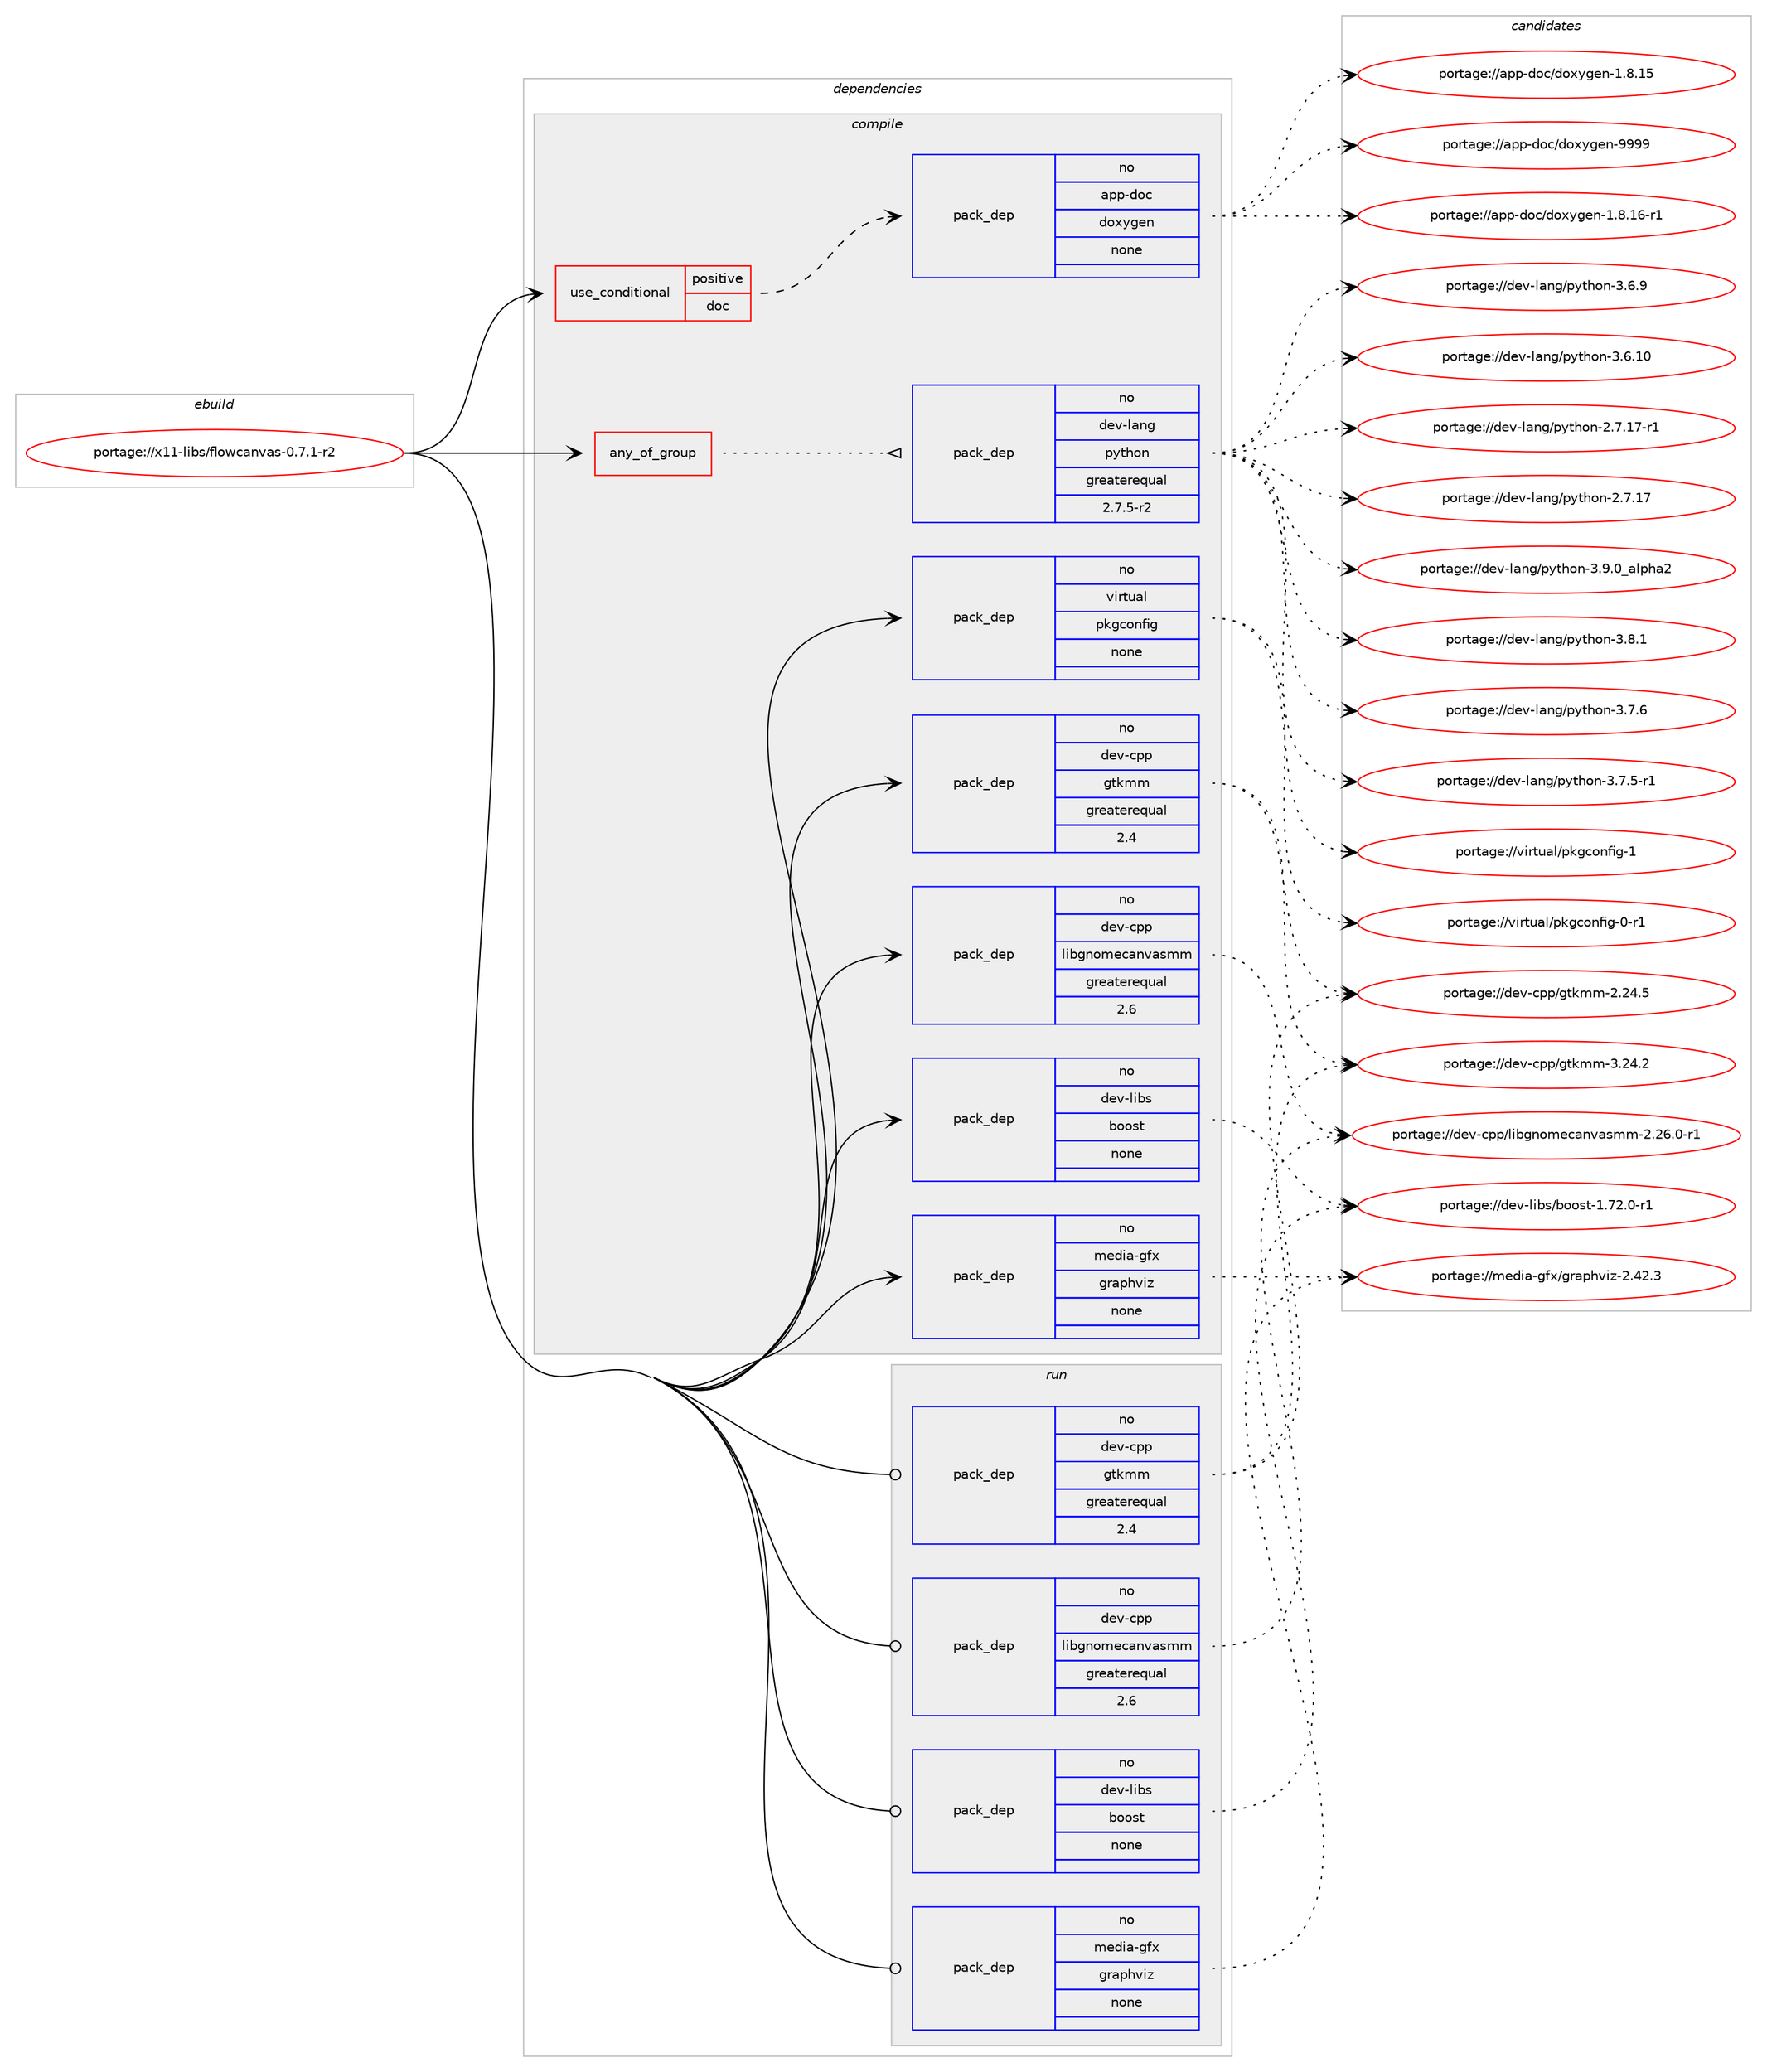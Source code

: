 digraph prolog {

# *************
# Graph options
# *************

newrank=true;
concentrate=true;
compound=true;
graph [rankdir=LR,fontname=Helvetica,fontsize=10,ranksep=1.5];#, ranksep=2.5, nodesep=0.2];
edge  [arrowhead=vee];
node  [fontname=Helvetica,fontsize=10];

# **********
# The ebuild
# **********

subgraph cluster_leftcol {
color=gray;
rank=same;
label=<<i>ebuild</i>>;
id [label="portage://x11-libs/flowcanvas-0.7.1-r2", color=red, width=4, href="../x11-libs/flowcanvas-0.7.1-r2.svg"];
}

# ****************
# The dependencies
# ****************

subgraph cluster_midcol {
color=gray;
label=<<i>dependencies</i>>;
subgraph cluster_compile {
fillcolor="#eeeeee";
style=filled;
label=<<i>compile</i>>;
subgraph any335 {
dependency19442 [label=<<TABLE BORDER="0" CELLBORDER="1" CELLSPACING="0" CELLPADDING="4"><TR><TD CELLPADDING="10">any_of_group</TD></TR></TABLE>>, shape=none, color=red];subgraph pack16403 {
dependency19443 [label=<<TABLE BORDER="0" CELLBORDER="1" CELLSPACING="0" CELLPADDING="4" WIDTH="220"><TR><TD ROWSPAN="6" CELLPADDING="30">pack_dep</TD></TR><TR><TD WIDTH="110">no</TD></TR><TR><TD>dev-lang</TD></TR><TR><TD>python</TD></TR><TR><TD>greaterequal</TD></TR><TR><TD>2.7.5-r2</TD></TR></TABLE>>, shape=none, color=blue];
}
dependency19442:e -> dependency19443:w [weight=20,style="dotted",arrowhead="oinv"];
}
id:e -> dependency19442:w [weight=20,style="solid",arrowhead="vee"];
subgraph cond2689 {
dependency19444 [label=<<TABLE BORDER="0" CELLBORDER="1" CELLSPACING="0" CELLPADDING="4"><TR><TD ROWSPAN="3" CELLPADDING="10">use_conditional</TD></TR><TR><TD>positive</TD></TR><TR><TD>doc</TD></TR></TABLE>>, shape=none, color=red];
subgraph pack16404 {
dependency19445 [label=<<TABLE BORDER="0" CELLBORDER="1" CELLSPACING="0" CELLPADDING="4" WIDTH="220"><TR><TD ROWSPAN="6" CELLPADDING="30">pack_dep</TD></TR><TR><TD WIDTH="110">no</TD></TR><TR><TD>app-doc</TD></TR><TR><TD>doxygen</TD></TR><TR><TD>none</TD></TR><TR><TD></TD></TR></TABLE>>, shape=none, color=blue];
}
dependency19444:e -> dependency19445:w [weight=20,style="dashed",arrowhead="vee"];
}
id:e -> dependency19444:w [weight=20,style="solid",arrowhead="vee"];
subgraph pack16405 {
dependency19446 [label=<<TABLE BORDER="0" CELLBORDER="1" CELLSPACING="0" CELLPADDING="4" WIDTH="220"><TR><TD ROWSPAN="6" CELLPADDING="30">pack_dep</TD></TR><TR><TD WIDTH="110">no</TD></TR><TR><TD>dev-cpp</TD></TR><TR><TD>gtkmm</TD></TR><TR><TD>greaterequal</TD></TR><TR><TD>2.4</TD></TR></TABLE>>, shape=none, color=blue];
}
id:e -> dependency19446:w [weight=20,style="solid",arrowhead="vee"];
subgraph pack16406 {
dependency19447 [label=<<TABLE BORDER="0" CELLBORDER="1" CELLSPACING="0" CELLPADDING="4" WIDTH="220"><TR><TD ROWSPAN="6" CELLPADDING="30">pack_dep</TD></TR><TR><TD WIDTH="110">no</TD></TR><TR><TD>dev-cpp</TD></TR><TR><TD>libgnomecanvasmm</TD></TR><TR><TD>greaterequal</TD></TR><TR><TD>2.6</TD></TR></TABLE>>, shape=none, color=blue];
}
id:e -> dependency19447:w [weight=20,style="solid",arrowhead="vee"];
subgraph pack16407 {
dependency19448 [label=<<TABLE BORDER="0" CELLBORDER="1" CELLSPACING="0" CELLPADDING="4" WIDTH="220"><TR><TD ROWSPAN="6" CELLPADDING="30">pack_dep</TD></TR><TR><TD WIDTH="110">no</TD></TR><TR><TD>dev-libs</TD></TR><TR><TD>boost</TD></TR><TR><TD>none</TD></TR><TR><TD></TD></TR></TABLE>>, shape=none, color=blue];
}
id:e -> dependency19448:w [weight=20,style="solid",arrowhead="vee"];
subgraph pack16408 {
dependency19449 [label=<<TABLE BORDER="0" CELLBORDER="1" CELLSPACING="0" CELLPADDING="4" WIDTH="220"><TR><TD ROWSPAN="6" CELLPADDING="30">pack_dep</TD></TR><TR><TD WIDTH="110">no</TD></TR><TR><TD>media-gfx</TD></TR><TR><TD>graphviz</TD></TR><TR><TD>none</TD></TR><TR><TD></TD></TR></TABLE>>, shape=none, color=blue];
}
id:e -> dependency19449:w [weight=20,style="solid",arrowhead="vee"];
subgraph pack16409 {
dependency19450 [label=<<TABLE BORDER="0" CELLBORDER="1" CELLSPACING="0" CELLPADDING="4" WIDTH="220"><TR><TD ROWSPAN="6" CELLPADDING="30">pack_dep</TD></TR><TR><TD WIDTH="110">no</TD></TR><TR><TD>virtual</TD></TR><TR><TD>pkgconfig</TD></TR><TR><TD>none</TD></TR><TR><TD></TD></TR></TABLE>>, shape=none, color=blue];
}
id:e -> dependency19450:w [weight=20,style="solid",arrowhead="vee"];
}
subgraph cluster_compileandrun {
fillcolor="#eeeeee";
style=filled;
label=<<i>compile and run</i>>;
}
subgraph cluster_run {
fillcolor="#eeeeee";
style=filled;
label=<<i>run</i>>;
subgraph pack16410 {
dependency19451 [label=<<TABLE BORDER="0" CELLBORDER="1" CELLSPACING="0" CELLPADDING="4" WIDTH="220"><TR><TD ROWSPAN="6" CELLPADDING="30">pack_dep</TD></TR><TR><TD WIDTH="110">no</TD></TR><TR><TD>dev-cpp</TD></TR><TR><TD>gtkmm</TD></TR><TR><TD>greaterequal</TD></TR><TR><TD>2.4</TD></TR></TABLE>>, shape=none, color=blue];
}
id:e -> dependency19451:w [weight=20,style="solid",arrowhead="odot"];
subgraph pack16411 {
dependency19452 [label=<<TABLE BORDER="0" CELLBORDER="1" CELLSPACING="0" CELLPADDING="4" WIDTH="220"><TR><TD ROWSPAN="6" CELLPADDING="30">pack_dep</TD></TR><TR><TD WIDTH="110">no</TD></TR><TR><TD>dev-cpp</TD></TR><TR><TD>libgnomecanvasmm</TD></TR><TR><TD>greaterequal</TD></TR><TR><TD>2.6</TD></TR></TABLE>>, shape=none, color=blue];
}
id:e -> dependency19452:w [weight=20,style="solid",arrowhead="odot"];
subgraph pack16412 {
dependency19453 [label=<<TABLE BORDER="0" CELLBORDER="1" CELLSPACING="0" CELLPADDING="4" WIDTH="220"><TR><TD ROWSPAN="6" CELLPADDING="30">pack_dep</TD></TR><TR><TD WIDTH="110">no</TD></TR><TR><TD>dev-libs</TD></TR><TR><TD>boost</TD></TR><TR><TD>none</TD></TR><TR><TD></TD></TR></TABLE>>, shape=none, color=blue];
}
id:e -> dependency19453:w [weight=20,style="solid",arrowhead="odot"];
subgraph pack16413 {
dependency19454 [label=<<TABLE BORDER="0" CELLBORDER="1" CELLSPACING="0" CELLPADDING="4" WIDTH="220"><TR><TD ROWSPAN="6" CELLPADDING="30">pack_dep</TD></TR><TR><TD WIDTH="110">no</TD></TR><TR><TD>media-gfx</TD></TR><TR><TD>graphviz</TD></TR><TR><TD>none</TD></TR><TR><TD></TD></TR></TABLE>>, shape=none, color=blue];
}
id:e -> dependency19454:w [weight=20,style="solid",arrowhead="odot"];
}
}

# **************
# The candidates
# **************

subgraph cluster_choices {
rank=same;
color=gray;
label=<<i>candidates</i>>;

subgraph choice16403 {
color=black;
nodesep=1;
choice10010111845108971101034711212111610411111045514657464895971081121049750 [label="portage://dev-lang/python-3.9.0_alpha2", color=red, width=4,href="../dev-lang/python-3.9.0_alpha2.svg"];
choice100101118451089711010347112121116104111110455146564649 [label="portage://dev-lang/python-3.8.1", color=red, width=4,href="../dev-lang/python-3.8.1.svg"];
choice100101118451089711010347112121116104111110455146554654 [label="portage://dev-lang/python-3.7.6", color=red, width=4,href="../dev-lang/python-3.7.6.svg"];
choice1001011184510897110103471121211161041111104551465546534511449 [label="portage://dev-lang/python-3.7.5-r1", color=red, width=4,href="../dev-lang/python-3.7.5-r1.svg"];
choice100101118451089711010347112121116104111110455146544657 [label="portage://dev-lang/python-3.6.9", color=red, width=4,href="../dev-lang/python-3.6.9.svg"];
choice10010111845108971101034711212111610411111045514654464948 [label="portage://dev-lang/python-3.6.10", color=red, width=4,href="../dev-lang/python-3.6.10.svg"];
choice100101118451089711010347112121116104111110455046554649554511449 [label="portage://dev-lang/python-2.7.17-r1", color=red, width=4,href="../dev-lang/python-2.7.17-r1.svg"];
choice10010111845108971101034711212111610411111045504655464955 [label="portage://dev-lang/python-2.7.17", color=red, width=4,href="../dev-lang/python-2.7.17.svg"];
dependency19443:e -> choice10010111845108971101034711212111610411111045514657464895971081121049750:w [style=dotted,weight="100"];
dependency19443:e -> choice100101118451089711010347112121116104111110455146564649:w [style=dotted,weight="100"];
dependency19443:e -> choice100101118451089711010347112121116104111110455146554654:w [style=dotted,weight="100"];
dependency19443:e -> choice1001011184510897110103471121211161041111104551465546534511449:w [style=dotted,weight="100"];
dependency19443:e -> choice100101118451089711010347112121116104111110455146544657:w [style=dotted,weight="100"];
dependency19443:e -> choice10010111845108971101034711212111610411111045514654464948:w [style=dotted,weight="100"];
dependency19443:e -> choice100101118451089711010347112121116104111110455046554649554511449:w [style=dotted,weight="100"];
dependency19443:e -> choice10010111845108971101034711212111610411111045504655464955:w [style=dotted,weight="100"];
}
subgraph choice16404 {
color=black;
nodesep=1;
choice971121124510011199471001111201211031011104557575757 [label="portage://app-doc/doxygen-9999", color=red, width=4,href="../app-doc/doxygen-9999.svg"];
choice97112112451001119947100111120121103101110454946564649544511449 [label="portage://app-doc/doxygen-1.8.16-r1", color=red, width=4,href="../app-doc/doxygen-1.8.16-r1.svg"];
choice9711211245100111994710011112012110310111045494656464953 [label="portage://app-doc/doxygen-1.8.15", color=red, width=4,href="../app-doc/doxygen-1.8.15.svg"];
dependency19445:e -> choice971121124510011199471001111201211031011104557575757:w [style=dotted,weight="100"];
dependency19445:e -> choice97112112451001119947100111120121103101110454946564649544511449:w [style=dotted,weight="100"];
dependency19445:e -> choice9711211245100111994710011112012110310111045494656464953:w [style=dotted,weight="100"];
}
subgraph choice16405 {
color=black;
nodesep=1;
choice10010111845991121124710311610710910945514650524650 [label="portage://dev-cpp/gtkmm-3.24.2", color=red, width=4,href="../dev-cpp/gtkmm-3.24.2.svg"];
choice10010111845991121124710311610710910945504650524653 [label="portage://dev-cpp/gtkmm-2.24.5", color=red, width=4,href="../dev-cpp/gtkmm-2.24.5.svg"];
dependency19446:e -> choice10010111845991121124710311610710910945514650524650:w [style=dotted,weight="100"];
dependency19446:e -> choice10010111845991121124710311610710910945504650524653:w [style=dotted,weight="100"];
}
subgraph choice16406 {
color=black;
nodesep=1;
choice10010111845991121124710810598103110111109101999711011897115109109455046505446484511449 [label="portage://dev-cpp/libgnomecanvasmm-2.26.0-r1", color=red, width=4,href="../dev-cpp/libgnomecanvasmm-2.26.0-r1.svg"];
dependency19447:e -> choice10010111845991121124710810598103110111109101999711011897115109109455046505446484511449:w [style=dotted,weight="100"];
}
subgraph choice16407 {
color=black;
nodesep=1;
choice10010111845108105981154798111111115116454946555046484511449 [label="portage://dev-libs/boost-1.72.0-r1", color=red, width=4,href="../dev-libs/boost-1.72.0-r1.svg"];
dependency19448:e -> choice10010111845108105981154798111111115116454946555046484511449:w [style=dotted,weight="100"];
}
subgraph choice16408 {
color=black;
nodesep=1;
choice1091011001059745103102120471031149711210411810512245504652504651 [label="portage://media-gfx/graphviz-2.42.3", color=red, width=4,href="../media-gfx/graphviz-2.42.3.svg"];
dependency19449:e -> choice1091011001059745103102120471031149711210411810512245504652504651:w [style=dotted,weight="100"];
}
subgraph choice16409 {
color=black;
nodesep=1;
choice1181051141161179710847112107103991111101021051034549 [label="portage://virtual/pkgconfig-1", color=red, width=4,href="../virtual/pkgconfig-1.svg"];
choice11810511411611797108471121071039911111010210510345484511449 [label="portage://virtual/pkgconfig-0-r1", color=red, width=4,href="../virtual/pkgconfig-0-r1.svg"];
dependency19450:e -> choice1181051141161179710847112107103991111101021051034549:w [style=dotted,weight="100"];
dependency19450:e -> choice11810511411611797108471121071039911111010210510345484511449:w [style=dotted,weight="100"];
}
subgraph choice16410 {
color=black;
nodesep=1;
choice10010111845991121124710311610710910945514650524650 [label="portage://dev-cpp/gtkmm-3.24.2", color=red, width=4,href="../dev-cpp/gtkmm-3.24.2.svg"];
choice10010111845991121124710311610710910945504650524653 [label="portage://dev-cpp/gtkmm-2.24.5", color=red, width=4,href="../dev-cpp/gtkmm-2.24.5.svg"];
dependency19451:e -> choice10010111845991121124710311610710910945514650524650:w [style=dotted,weight="100"];
dependency19451:e -> choice10010111845991121124710311610710910945504650524653:w [style=dotted,weight="100"];
}
subgraph choice16411 {
color=black;
nodesep=1;
choice10010111845991121124710810598103110111109101999711011897115109109455046505446484511449 [label="portage://dev-cpp/libgnomecanvasmm-2.26.0-r1", color=red, width=4,href="../dev-cpp/libgnomecanvasmm-2.26.0-r1.svg"];
dependency19452:e -> choice10010111845991121124710810598103110111109101999711011897115109109455046505446484511449:w [style=dotted,weight="100"];
}
subgraph choice16412 {
color=black;
nodesep=1;
choice10010111845108105981154798111111115116454946555046484511449 [label="portage://dev-libs/boost-1.72.0-r1", color=red, width=4,href="../dev-libs/boost-1.72.0-r1.svg"];
dependency19453:e -> choice10010111845108105981154798111111115116454946555046484511449:w [style=dotted,weight="100"];
}
subgraph choice16413 {
color=black;
nodesep=1;
choice1091011001059745103102120471031149711210411810512245504652504651 [label="portage://media-gfx/graphviz-2.42.3", color=red, width=4,href="../media-gfx/graphviz-2.42.3.svg"];
dependency19454:e -> choice1091011001059745103102120471031149711210411810512245504652504651:w [style=dotted,weight="100"];
}
}

}
